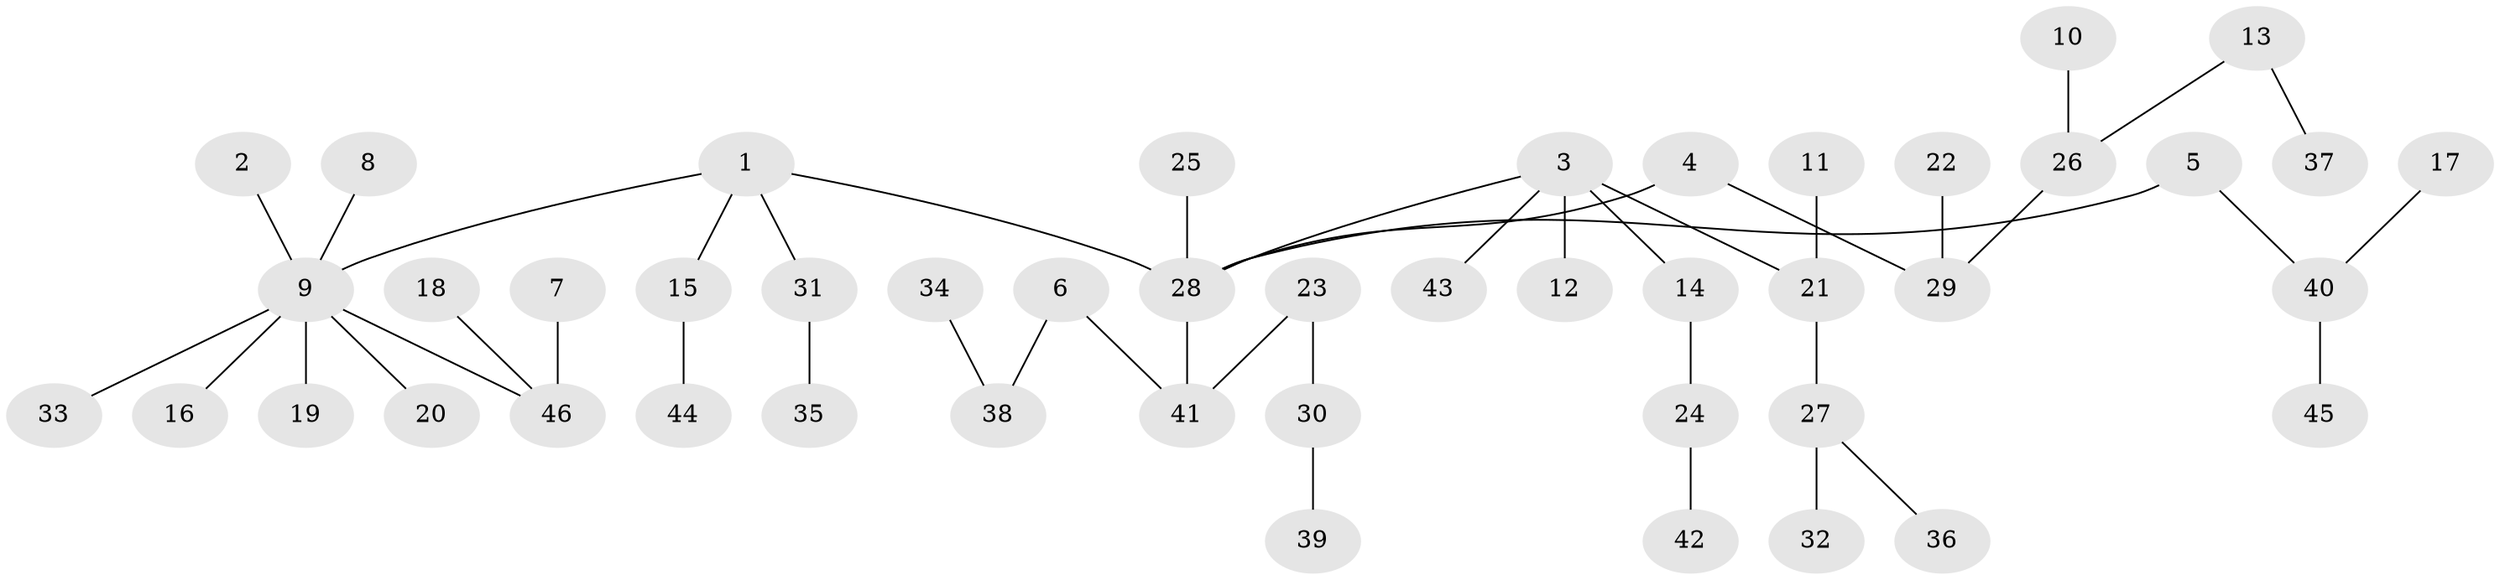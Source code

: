// original degree distribution, {4: 0.10989010989010989, 8: 0.01098901098901099, 7: 0.01098901098901099, 3: 0.13186813186813187, 5: 0.01098901098901099, 1: 0.5274725274725275, 2: 0.1978021978021978}
// Generated by graph-tools (version 1.1) at 2025/02/03/09/25 03:02:29]
// undirected, 46 vertices, 45 edges
graph export_dot {
graph [start="1"]
  node [color=gray90,style=filled];
  1;
  2;
  3;
  4;
  5;
  6;
  7;
  8;
  9;
  10;
  11;
  12;
  13;
  14;
  15;
  16;
  17;
  18;
  19;
  20;
  21;
  22;
  23;
  24;
  25;
  26;
  27;
  28;
  29;
  30;
  31;
  32;
  33;
  34;
  35;
  36;
  37;
  38;
  39;
  40;
  41;
  42;
  43;
  44;
  45;
  46;
  1 -- 9 [weight=1.0];
  1 -- 15 [weight=1.0];
  1 -- 28 [weight=1.0];
  1 -- 31 [weight=1.0];
  2 -- 9 [weight=1.0];
  3 -- 12 [weight=1.0];
  3 -- 14 [weight=1.0];
  3 -- 21 [weight=1.0];
  3 -- 28 [weight=1.0];
  3 -- 43 [weight=1.0];
  4 -- 28 [weight=1.0];
  4 -- 29 [weight=1.0];
  5 -- 28 [weight=1.0];
  5 -- 40 [weight=1.0];
  6 -- 38 [weight=1.0];
  6 -- 41 [weight=1.0];
  7 -- 46 [weight=1.0];
  8 -- 9 [weight=1.0];
  9 -- 16 [weight=1.0];
  9 -- 19 [weight=1.0];
  9 -- 20 [weight=1.0];
  9 -- 33 [weight=1.0];
  9 -- 46 [weight=1.0];
  10 -- 26 [weight=1.0];
  11 -- 21 [weight=1.0];
  13 -- 26 [weight=1.0];
  13 -- 37 [weight=1.0];
  14 -- 24 [weight=1.0];
  15 -- 44 [weight=1.0];
  17 -- 40 [weight=1.0];
  18 -- 46 [weight=1.0];
  21 -- 27 [weight=1.0];
  22 -- 29 [weight=1.0];
  23 -- 30 [weight=1.0];
  23 -- 41 [weight=1.0];
  24 -- 42 [weight=1.0];
  25 -- 28 [weight=1.0];
  26 -- 29 [weight=1.0];
  27 -- 32 [weight=1.0];
  27 -- 36 [weight=1.0];
  28 -- 41 [weight=1.0];
  30 -- 39 [weight=1.0];
  31 -- 35 [weight=1.0];
  34 -- 38 [weight=1.0];
  40 -- 45 [weight=1.0];
}
